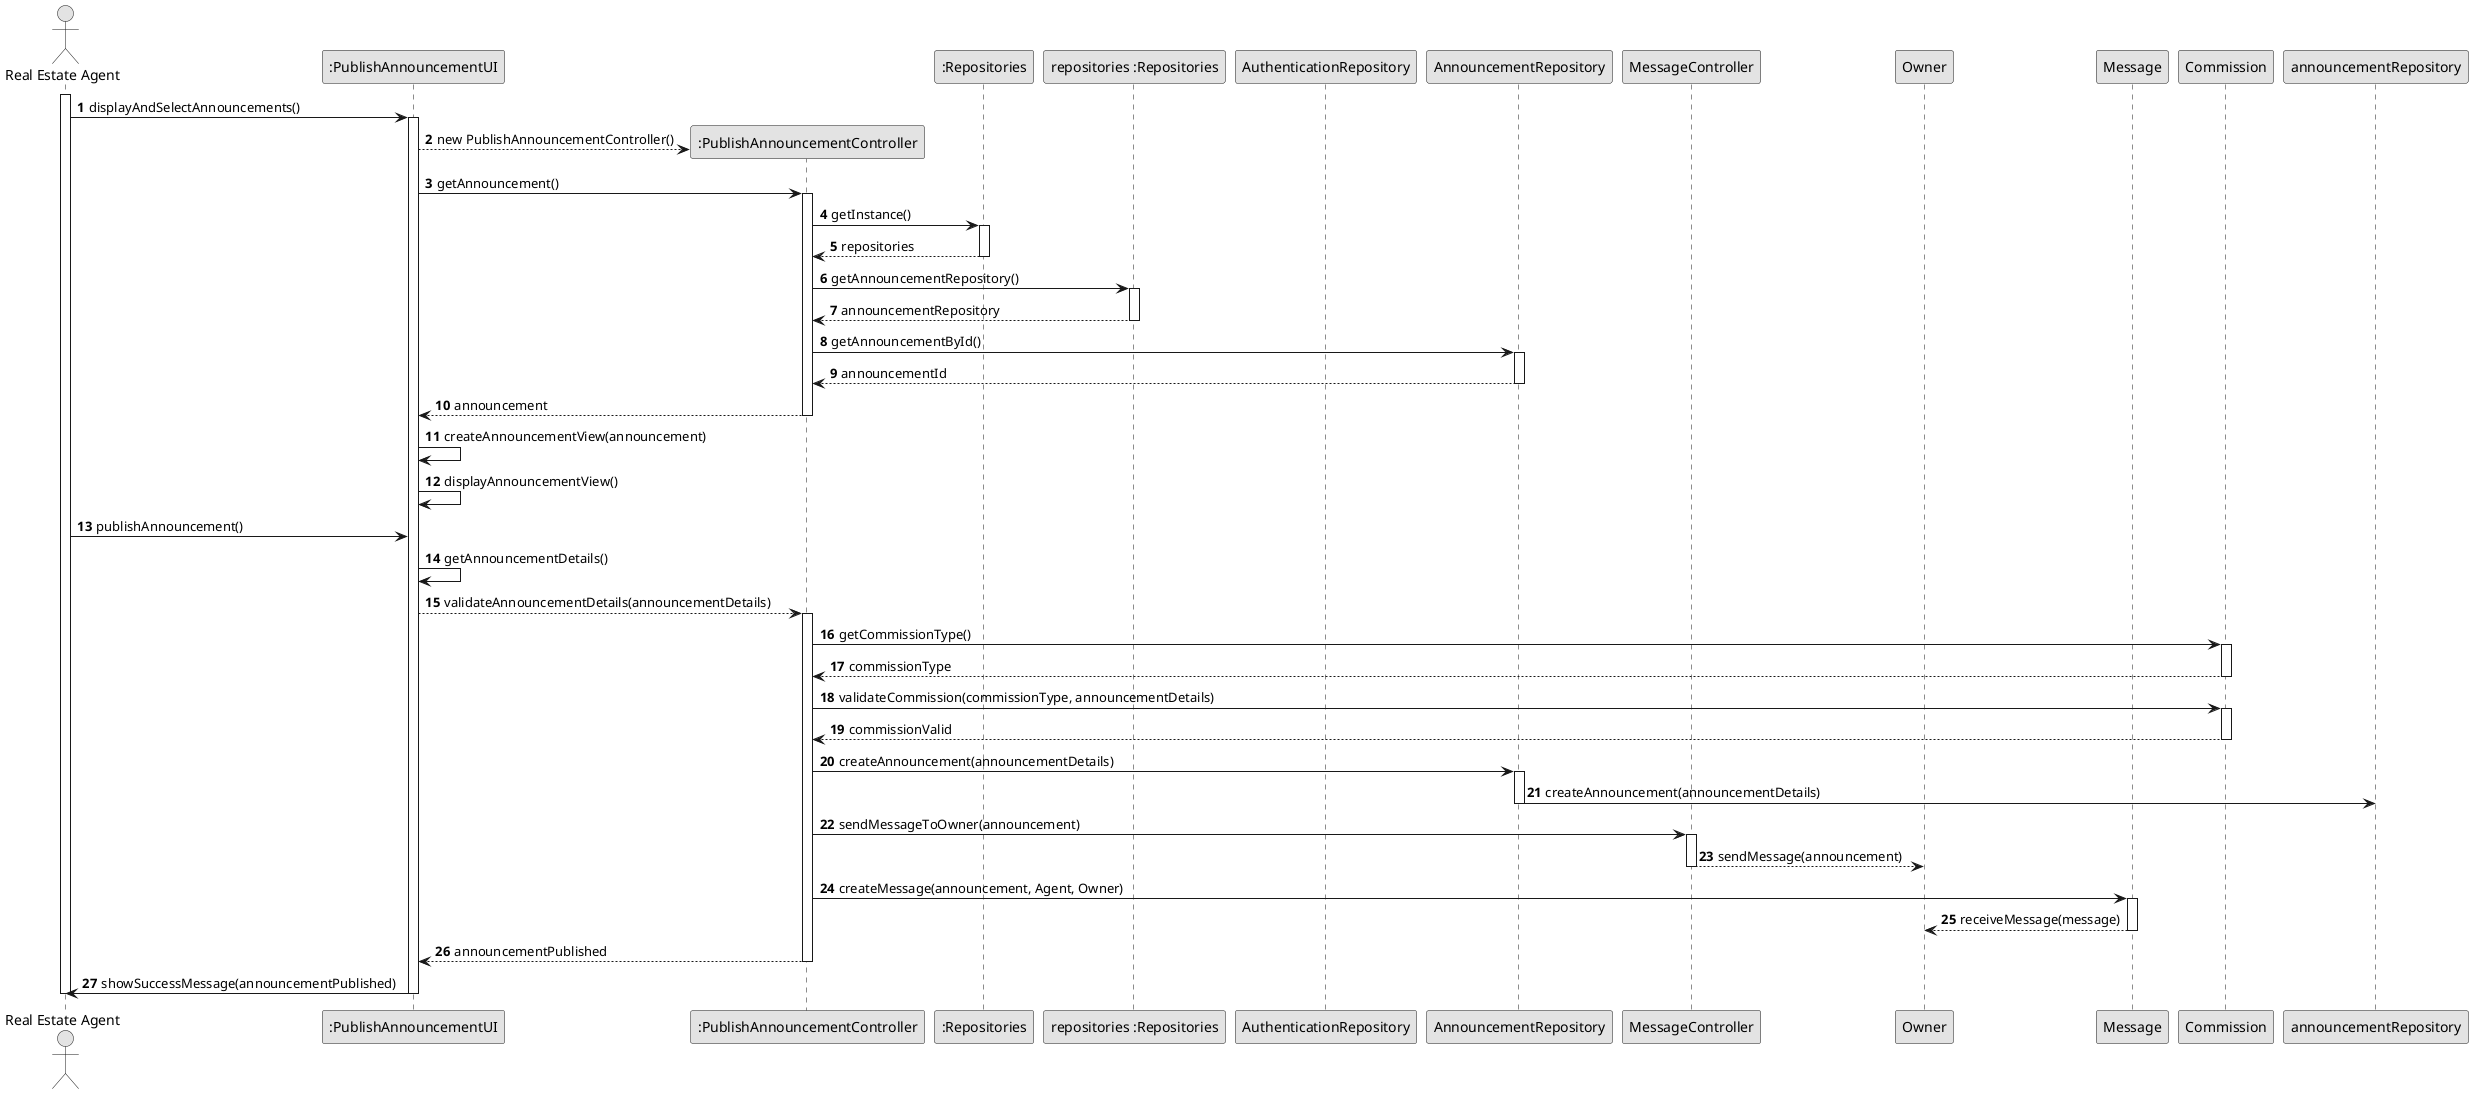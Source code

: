 @startuml
skinparam monochrome true
skinparam packageStyle rectangle
skinparam shadowing false

autonumber

'hide footbox
actor "Real Estate Agent" as Agent
participant ":PublishAnnouncementUI" as UI
participant ":PublishAnnouncementController" as CTRL
participant ":Repositories" as Repositories
participant "repositories :Repositories" as RPS
participant "AuthenticationRepository" as AuthenticationRepository
participant "AnnouncementRepository" as AnnouncementRepository
participant "MessageController" as MessageController
participant "Owner" as Owner
participant "Message" as Message
participant "Commission" as Commission

activate Agent


Agent -> UI : displayAndSelectAnnouncements()
activate UI

UI --> CTRL** : new PublishAnnouncementController()
UI -> CTRL : getAnnouncement()
activate CTRL



    CTRL -> Repositories : getInstance()
    activate Repositories
    Repositories --> CTRL : repositories
    deactivate Repositories

    CTRL -> RPS : getAnnouncementRepository()
    activate RPS
    RPS --> CTRL : announcementRepository
    deactivate RPS
    CTRL -> AnnouncementRepository : getAnnouncementById()

    activate AnnouncementRepository
    AnnouncementRepository --> CTRL : announcementId
    deactivate AnnouncementRepository
    CTRL --> UI : announcement
    deactivate CTRL
    UI -> UI : createAnnouncementView(announcement)
    UI -> UI : displayAnnouncementView()

    Agent -> UI : publishAnnouncement()

    UI -> UI : getAnnouncementDetails()
    UI --> CTRL : validateAnnouncementDetails(announcementDetails)
    activate CTRL
    CTRL -> Commission : getCommissionType()
    activate Commission
    Commission --> CTRL : commissionType
    deactivate Commission
    CTRL -> Commission : validateCommission(commissionType, announcementDetails)
    activate Commission
    Commission --> CTRL : commissionValid
    deactivate Commission
    CTRL -> AnnouncementRepository : createAnnouncement(announcementDetails)
    activate AnnouncementRepository
    AnnouncementRepository -> announcementRepository : createAnnouncement(announcementDetails)
    deactivate AnnouncementRepository
    CTRL -> MessageController : sendMessageToOwner(announcement)
    activate MessageController
    MessageController --> Owner : sendMessage(announcement)
    deactivate MessageController
    CTRL -> Message : createMessage(announcement, Agent, Owner)
    activate Message
    Message --> Owner : receiveMessage(message)
    deactivate Message
    CTRL --> UI : announcementPublished
    deactivate CTRL
    UI -> Agent : showSuccessMessage(announcementPublished)

deactivate UI
deactivate Agent
@enduml
